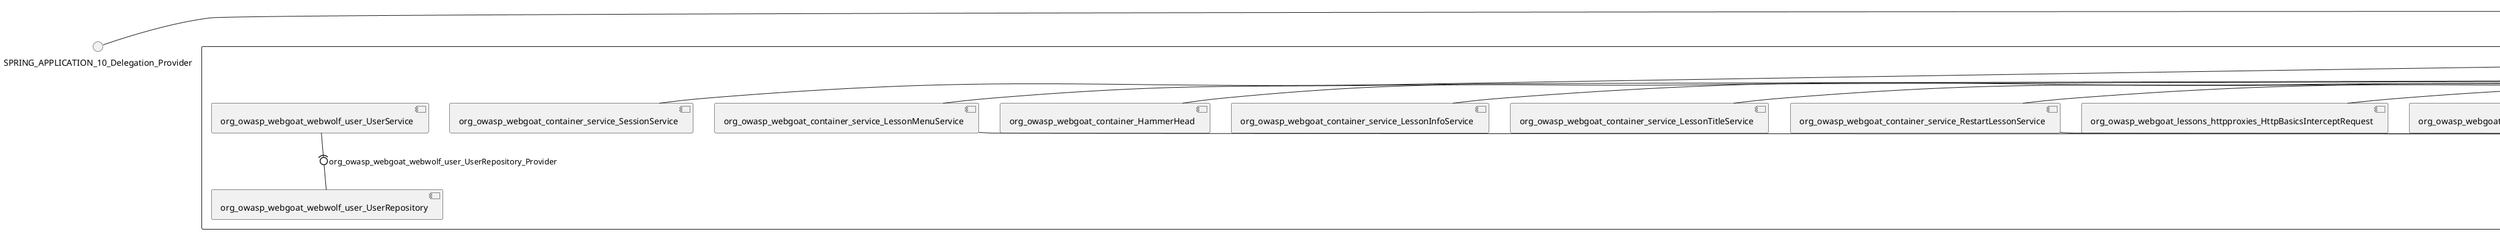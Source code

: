 @startuml
skinparam fixCircleLabelOverlapping true
skinparam componentStyle uml2
() SPRING_APPLICATION_10_Delegation_Provider
() SPRING_APPLICATION_11_Delegation_Provider
() SPRING_APPLICATION_12_Delegation_Provider
() SPRING_APPLICATION_13_Delegation_Provider
() SPRING_APPLICATION_14_Delegation_Provider
() SPRING_APPLICATION_15_Delegation_Provider
() SPRING_APPLICATION_16_Delegation_Provider
() SPRING_APPLICATION_2_Delegation_Provider
() SPRING_APPLICATION_3_Delegation_Provider
() SPRING_APPLICATION_4_Delegation_Provider
() SPRING_APPLICATION_5_Delegation_Provider
() SPRING_APPLICATION_6_Delegation_Provider
() SPRING_APPLICATION_7_Delegation_Provider
() SPRING_APPLICATION_8_Delegation_Provider
() SPRING_APPLICATION_9_Delegation_Provider
() SPRING_APPLICATION_BypassRestrictions_FieldRestrictions_POST_Delegation_Provider
() SPRING_APPLICATION_BypassRestrictions_frontendValidation_POST_Delegation_Provider
() SPRING_APPLICATION_ChromeDevTools_dummy_POST_Delegation_Provider
() SPRING_APPLICATION_ChromeDevTools_network_POST_Delegation_Provider
() SPRING_APPLICATION_CrossSiteScriptingStored_stored_xss_POST_Delegation_Provider
() SPRING_APPLICATION_CrossSiteScriptingStored_stored_xss_follow_up_POST_Delegation_Provider
() SPRING_APPLICATION_CrossSiteScripting_attack1_POST_Delegation_Provider
() SPRING_APPLICATION_CrossSiteScripting_attack3_POST_Delegation_Provider
() SPRING_APPLICATION_CrossSiteScripting_attack4_POST_Delegation_Provider
() SPRING_APPLICATION_CrossSiteScripting_attack5a_GET_Delegation_Provider
() SPRING_APPLICATION_CrossSiteScripting_attack6a_POST_Delegation_Provider
() SPRING_APPLICATION_CrossSiteScripting_dom_follow_up_POST_Delegation_Provider
() SPRING_APPLICATION_CrossSiteScripting_phone_home_xss_POST_Delegation_Provider
() SPRING_APPLICATION_CrossSiteScripting_quiz_GET_POST_Delegation_Provider
() SPRING_APPLICATION_Delegation_Provider
() SPRING_APPLICATION_GET_10_Delegation_Provider
() SPRING_APPLICATION_GET_11_Delegation_Provider
() SPRING_APPLICATION_GET_2_Delegation_Provider
() SPRING_APPLICATION_GET_3_Delegation_Provider
() SPRING_APPLICATION_GET_4_Delegation_Provider
() SPRING_APPLICATION_GET_5_Delegation_Provider
() SPRING_APPLICATION_GET_6_Delegation_Provider
() SPRING_APPLICATION_GET_7_Delegation_Provider
() SPRING_APPLICATION_GET_8_Delegation_Provider
() SPRING_APPLICATION_GET_9_Delegation_Provider
() SPRING_APPLICATION_GET_Delegation_Provider
() SPRING_APPLICATION_HtmlTampering_task_POST_Delegation_Provider
() SPRING_APPLICATION_HttpBasics_attack1_POST_Delegation_Provider
() SPRING_APPLICATION_HttpBasics_attack2_POST_Delegation_Provider
() SPRING_APPLICATION_IDOR_diff_attributes_POST_Delegation_Provider
() SPRING_APPLICATION_IDOR_login_POST_Delegation_Provider
() SPRING_APPLICATION_IDOR_profile_alt_path_POST_Delegation_Provider
() SPRING_APPLICATION_InsecureDeserialization_task_POST_Delegation_Provider
() SPRING_APPLICATION_InsecureLogin_Delegation_Provider
() SPRING_APPLICATION_JWT_decode_POST_Delegation_Provider
() SPRING_APPLICATION_JWT_jku_Delegation_Provider
() SPRING_APPLICATION_JWT_kid_Delegation_Provider
() SPRING_APPLICATION_JWT_quiz_GET_POST_Delegation_Provider
() SPRING_APPLICATION_JWT_refresh_Delegation_Provider
() SPRING_APPLICATION_JWT_secret_POST_Delegation_Provider
() SPRING_APPLICATION_JWT_votings_Delegation_Provider
() SPRING_APPLICATION_LogSpoofing_log_bleeding_POST_Delegation_Provider
() SPRING_APPLICATION_LogSpoofing_log_spoofing_POST_Delegation_Provider
() SPRING_APPLICATION_POST_10_Delegation_Provider
() SPRING_APPLICATION_POST_11_Delegation_Provider
() SPRING_APPLICATION_POST_12_Delegation_Provider
() SPRING_APPLICATION_POST_13_Delegation_Provider
() SPRING_APPLICATION_POST_14_Delegation_Provider
() SPRING_APPLICATION_POST_15_Delegation_Provider
() SPRING_APPLICATION_POST_16_Delegation_Provider
() SPRING_APPLICATION_POST_17_Delegation_Provider
() SPRING_APPLICATION_POST_18_Delegation_Provider
() SPRING_APPLICATION_POST_2_Delegation_Provider
() SPRING_APPLICATION_POST_3_Delegation_Provider
() SPRING_APPLICATION_POST_4_Delegation_Provider
() SPRING_APPLICATION_POST_5_Delegation_Provider
() SPRING_APPLICATION_POST_6_Delegation_Provider
() SPRING_APPLICATION_POST_7_Delegation_Provider
() SPRING_APPLICATION_POST_8_Delegation_Provider
() SPRING_APPLICATION_POST_9_Delegation_Provider
() SPRING_APPLICATION_POST_Delegation_Provider
() SPRING_APPLICATION_PUT_Delegation_Provider
() SPRING_APPLICATION_PasswordReset_ForgotPassword_create_password_reset_link_POST_Delegation_Provider
() SPRING_APPLICATION_PasswordReset_SecurityQuestions_POST_Delegation_Provider
() SPRING_APPLICATION_PasswordReset_reset_Delegation_Provider
() SPRING_APPLICATION_PasswordReset_simple_mail_reset_POST_Delegation_Provider
() SPRING_APPLICATION_PathTraversal_profile_picture_GET_Delegation_Provider
() SPRING_APPLICATION_PathTraversal_profile_picture_fix_GET_Delegation_Provider
() SPRING_APPLICATION_PathTraversal_profile_upload_POST_Delegation_Provider
() SPRING_APPLICATION_PathTraversal_profile_upload_fix_POST_Delegation_Provider
() SPRING_APPLICATION_PathTraversal_profile_upload_remove_user_input_POST_Delegation_Provider
() SPRING_APPLICATION_PathTraversal_random_POST_Delegation_Provider
() SPRING_APPLICATION_PathTraversal_random_picture_GET_Delegation_Provider
() SPRING_APPLICATION_PathTraversal_zip_slip_Delegation_Provider
() SPRING_APPLICATION_SSRF_task1_POST_Delegation_Provider
() SPRING_APPLICATION_SSRF_task2_POST_Delegation_Provider
() SPRING_APPLICATION_SecurePasswords_assignment_POST_Delegation_Provider
() SPRING_APPLICATION_SqlInjectionAdvanced_attack6a_POST_Delegation_Provider
() SPRING_APPLICATION_SqlInjectionAdvanced_attack6b_POST_Delegation_Provider
() SPRING_APPLICATION_SqlInjectionAdvanced_challenge_Login_POST_Delegation_Provider
() SPRING_APPLICATION_SqlInjectionAdvanced_challenge_PUT_Delegation_Provider
() SPRING_APPLICATION_SqlInjectionAdvanced_quiz_GET_POST_Delegation_Provider
() SPRING_APPLICATION_SqlInjectionMitigations_attack10a_POST_Delegation_Provider
() SPRING_APPLICATION_SqlInjectionMitigations_attack10b_POST_Delegation_Provider
() SPRING_APPLICATION_SqlInjectionMitigations_attack12a_POST_Delegation_Provider
() SPRING_APPLICATION_SqlInjectionMitigations_servers_GET_Delegation_Provider
() SPRING_APPLICATION_SqlInjection_assignment5a_POST_Delegation_Provider
() SPRING_APPLICATION_SqlInjection_assignment5b_POST_Delegation_Provider
() SPRING_APPLICATION_SqlInjection_attack10_POST_Delegation_Provider
() SPRING_APPLICATION_SqlInjection_attack2_POST_Delegation_Provider
() SPRING_APPLICATION_SqlInjection_attack3_POST_Delegation_Provider
() SPRING_APPLICATION_SqlInjection_attack4_POST_Delegation_Provider
() SPRING_APPLICATION_SqlInjection_attack5_POST_Delegation_Provider
() SPRING_APPLICATION_SqlInjection_attack8_POST_Delegation_Provider
() SPRING_APPLICATION_SqlInjection_attack9_POST_Delegation_Provider
() SPRING_APPLICATION_SqlOnlyInputValidationOnKeywords_attack_POST_Delegation_Provider
() SPRING_APPLICATION_SqlOnlyInputValidation_attack_POST_Delegation_Provider
() SPRING_APPLICATION_VulnerableComponents_attack1_POST_Delegation_Provider
() SPRING_APPLICATION_WebWolf_GET_Delegation_Provider
() SPRING_APPLICATION_WebWolf_landing_Delegation_Provider
() SPRING_APPLICATION_WebWolf_mail_Delegation_Provider
() SPRING_APPLICATION_challenge_1_POST_Delegation_Provider
() SPRING_APPLICATION_challenge_5_POST_Delegation_Provider
() SPRING_APPLICATION_challenge_7_Delegation_Provider
() SPRING_APPLICATION_challenge_8_Delegation_Provider
() SPRING_APPLICATION_challenge_logo_Delegation_Provider
() SPRING_APPLICATION_cia_quiz_GET_POST_Delegation_Provider
() SPRING_APPLICATION_clientSideFiltering_attack1_POST_Delegation_Provider
() SPRING_APPLICATION_clientSideFiltering_challenge_store_coupons_GET_Delegation_Provider
() SPRING_APPLICATION_clientSideFiltering_getItForFree_POST_Delegation_Provider
() SPRING_APPLICATION_clientSideFiltering_salaries_GET_Delegation_Provider
() SPRING_APPLICATION_crypto_encoding_basic_auth_POST_Delegation_Provider
() SPRING_APPLICATION_crypto_encoding_xor_POST_Delegation_Provider
() SPRING_APPLICATION_crypto_hashing_POST_Delegation_Provider
() SPRING_APPLICATION_crypto_secure_defaults_POST_Delegation_Provider
() SPRING_APPLICATION_crypto_signing_verify_POST_Delegation_Provider
() SPRING_APPLICATION_csrf_feedback_message_POST_Delegation_Provider
() SPRING_APPLICATION_csrf_review_POST_Delegation_Provider
() SPRING_APPLICATION_files_GET_Delegation_Provider
() SPRING_APPLICATION_fileupload_POST_Delegation_Provider
() SPRING_APPLICATION_jwt_Delegation_Provider
() SPRING_APPLICATION_landing_Delegation_Provider
() SPRING_APPLICATION_lesson_template_Delegation_Provider
() SPRING_APPLICATION_login_oauth_mvc_GET_Delegation_Provider
() SPRING_APPLICATION_mail_DELETE_GET_POST_Delegation_Provider
() SPRING_APPLICATION_register_mvc_POST_Delegation_Provider
() SPRING_APPLICATION_registration_GET_Delegation_Provider
() SPRING_APPLICATION_requests_GET_Delegation_Provider
() SPRING_APPLICATION_scoreboard_data_GET_Delegation_Provider
() SPRING_APPLICATION_server_directory_GET_Delegation_Provider
() SPRING_APPLICATION_service_debug_labels_mvc_Delegation_Provider
() SPRING_APPLICATION_service_lessonoverview_mvc_Delegation_Provider
() SPRING_APPLICATION_xxe_comments_GET_Delegation_Provider
rectangle System {
[org_owasp_webgoat_container_HammerHead] [[webgoat-webgoat.repository#_SCoZ9FUuEe-3erknS6FOkA]]
[org_owasp_webgoat_container_WebWolfRedirect] [[webgoat-webgoat.repository#_SCoZ9FUuEe-3erknS6FOkA]]
[org_owasp_webgoat_container_controller_StartLesson] [[webgoat-webgoat.repository#_SCoZ9FUuEe-3erknS6FOkA]]
[org_owasp_webgoat_container_controller_Welcome] [[webgoat-webgoat.repository#_SCoZ9FUuEe-3erknS6FOkA]]
[org_owasp_webgoat_container_i18n_PluginMessages_Provider] [[webgoat-webgoat.repository#_SCoZ9FUuEe-3erknS6FOkA]]
[org_owasp_webgoat_container_report_ReportCardController] [[webgoat-webgoat.repository#_SCoZ9FUuEe-3erknS6FOkA]]
[org_owasp_webgoat_container_service_EnvironmentService] [[webgoat-webgoat.repository#_SCoZ9FUuEe-3erknS6FOkA]]
[org_owasp_webgoat_container_service_HintService] [[webgoat-webgoat.repository#_SCoZ9FUuEe-3erknS6FOkA]]
[org_owasp_webgoat_container_service_LabelDebugService] [[webgoat-webgoat.repository#_SCoZ9FUuEe-3erknS6FOkA]]
[org_owasp_webgoat_container_service_LabelService] [[webgoat-webgoat.repository#_SCoZ9FUuEe-3erknS6FOkA]]
[org_owasp_webgoat_container_service_LessonInfoService] [[webgoat-webgoat.repository#_SCoZ9FUuEe-3erknS6FOkA]]
[org_owasp_webgoat_container_service_LessonMenuService] [[webgoat-webgoat.repository#_SCoZ9FUuEe-3erknS6FOkA]]
[org_owasp_webgoat_container_service_LessonProgressService] [[webgoat-webgoat.repository#_SCoZ9FUuEe-3erknS6FOkA]]
[org_owasp_webgoat_container_service_LessonTitleService] [[webgoat-webgoat.repository#_SCoZ9FUuEe-3erknS6FOkA]]
[org_owasp_webgoat_container_service_RestartLessonService] [[webgoat-webgoat.repository#_SCoZ9FUuEe-3erknS6FOkA]]
[org_owasp_webgoat_container_service_SessionService] [[webgoat-webgoat.repository#_SCoZ9FUuEe-3erknS6FOkA]]
[org_owasp_webgoat_container_session_UserSessionData_Provider] [[webgoat-webgoat.repository#_SCoZ9FUuEe-3erknS6FOkA]]
[org_owasp_webgoat_container_session_WebSession_Provider] [[webgoat-webgoat.repository#_SCoZ9FUuEe-3erknS6FOkA]]
[org_owasp_webgoat_container_users_RegistrationController] [[webgoat-webgoat.repository#_SCoZ9FUuEe-3erknS6FOkA]]
[org_owasp_webgoat_container_users_Scoreboard] [[webgoat-webgoat.repository#_SCoZ9FUuEe-3erknS6FOkA]]
[org_owasp_webgoat_container_users_UserProgressRepository] [[webgoat-webgoat.repository#_SCoZ9FUuEe-3erknS6FOkA]]
[org_owasp_webgoat_container_users_UserRepository] [[webgoat-webgoat.repository#_SCoZ9FUuEe-3erknS6FOkA]]
[org_owasp_webgoat_container_users_UserService] [[webgoat-webgoat.repository#_SCoZ9FUuEe-3erknS6FOkA]]
[org_owasp_webgoat_lessons_authbypass_VerifyAccount] [[webgoat-webgoat.repository#_SCoZ9FUuEe-3erknS6FOkA]]
[org_owasp_webgoat_lessons_bypassrestrictions_BypassRestrictionsFieldRestrictions] [[webgoat-webgoat.repository#_SCoZ9FUuEe-3erknS6FOkA]]
[org_owasp_webgoat_lessons_bypassrestrictions_BypassRestrictionsFrontendValidation] [[webgoat-webgoat.repository#_SCoZ9FUuEe-3erknS6FOkA]]
[org_owasp_webgoat_lessons_challenges_FlagController] [[webgoat-webgoat.repository#_SCoZ9FUuEe-3erknS6FOkA]]
[org_owasp_webgoat_lessons_challenges_challenge1_Assignment1] [[webgoat-webgoat.repository#_SCoZ9FUuEe-3erknS6FOkA]]
[org_owasp_webgoat_lessons_challenges_challenge1_ImageServlet] [[webgoat-webgoat.repository#_SCoZ9FUuEe-3erknS6FOkA]]
[org_owasp_webgoat_lessons_challenges_challenge5_Assignment5] [[webgoat-webgoat.repository#_SCoZ9FUuEe-3erknS6FOkA]]
[org_owasp_webgoat_lessons_challenges_challenge7_Assignment7] [[webgoat-webgoat.repository#_SCoZ9FUuEe-3erknS6FOkA]]
[org_owasp_webgoat_lessons_challenges_challenge8_Assignment8] [[webgoat-webgoat.repository#_SCoZ9FUuEe-3erknS6FOkA]]
[org_owasp_webgoat_lessons_chromedevtools_NetworkDummy] [[webgoat-webgoat.repository#_SCoZ9FUuEe-3erknS6FOkA]]
[org_owasp_webgoat_lessons_chromedevtools_NetworkLesson] [[webgoat-webgoat.repository#_SCoZ9FUuEe-3erknS6FOkA]]
[org_owasp_webgoat_lessons_cia_CIAQuiz] [[webgoat-webgoat.repository#_SCoZ9FUuEe-3erknS6FOkA]]
[org_owasp_webgoat_lessons_clientsidefiltering_ClientSideFilteringAssignment] [[webgoat-webgoat.repository#_SCoZ9FUuEe-3erknS6FOkA]]
[org_owasp_webgoat_lessons_clientsidefiltering_ClientSideFilteringFreeAssignment] [[webgoat-webgoat.repository#_SCoZ9FUuEe-3erknS6FOkA]]
[org_owasp_webgoat_lessons_clientsidefiltering_Salaries] [[webgoat-webgoat.repository#_SCoZ9FUuEe-3erknS6FOkA]]
[org_owasp_webgoat_lessons_clientsidefiltering_ShopEndpoint] [[webgoat-webgoat.repository#_SCoZ9FUuEe-3erknS6FOkA]]
[org_owasp_webgoat_lessons_cryptography_EncodingAssignment] [[webgoat-webgoat.repository#_SCoZ9FUuEe-3erknS6FOkA]]
[org_owasp_webgoat_lessons_cryptography_HashingAssignment] [[webgoat-webgoat.repository#_SCoZ9FUuEe-3erknS6FOkA]]
[org_owasp_webgoat_lessons_cryptography_SecureDefaultsAssignment] [[webgoat-webgoat.repository#_SCoZ9FUuEe-3erknS6FOkA]]
[org_owasp_webgoat_lessons_cryptography_SigningAssignment] [[webgoat-webgoat.repository#_SCoZ9FUuEe-3erknS6FOkA]]
[org_owasp_webgoat_lessons_cryptography_XOREncodingAssignment] [[webgoat-webgoat.repository#_SCoZ9FUuEe-3erknS6FOkA]]
[org_owasp_webgoat_lessons_csrf_CSRFConfirmFlag1] [[webgoat-webgoat.repository#_SCoZ9FUuEe-3erknS6FOkA]]
[org_owasp_webgoat_lessons_csrf_CSRFFeedback] [[webgoat-webgoat.repository#_SCoZ9FUuEe-3erknS6FOkA]]
[org_owasp_webgoat_lessons_csrf_CSRFGetFlag] [[webgoat-webgoat.repository#_SCoZ9FUuEe-3erknS6FOkA]]
[org_owasp_webgoat_lessons_csrf_CSRFLogin] [[webgoat-webgoat.repository#_SCoZ9FUuEe-3erknS6FOkA]]
[org_owasp_webgoat_lessons_csrf_ForgedReviews] [[webgoat-webgoat.repository#_SCoZ9FUuEe-3erknS6FOkA]]
[org_owasp_webgoat_lessons_csrf_ObjectMapper_Provider] [[webgoat-webgoat.repository#_SCoZ9FUuEe-3erknS6FOkA]]
[org_owasp_webgoat_lessons_deserialization_InsecureDeserializationTask] [[webgoat-webgoat.repository#_SCoZ9FUuEe-3erknS6FOkA]]
[org_owasp_webgoat_lessons_hijacksession_HijackSessionAssignment] [[webgoat-webgoat.repository#_SCoZ9FUuEe-3erknS6FOkA]]
[org_owasp_webgoat_lessons_hijacksession_cas_HijackSessionAuthenticationProvider] [[webgoat-webgoat.repository#_SCoZ9FUuEe-3erknS6FOkA]]
[org_owasp_webgoat_lessons_htmltampering_HtmlTamperingTask] [[webgoat-webgoat.repository#_SCoZ9FUuEe-3erknS6FOkA]]
[org_owasp_webgoat_lessons_httpbasics_HttpBasicsLesson] [[webgoat-webgoat.repository#_SCoZ9FUuEe-3erknS6FOkA]]
[org_owasp_webgoat_lessons_httpbasics_HttpBasicsQuiz] [[webgoat-webgoat.repository#_SCoZ9FUuEe-3erknS6FOkA]]
[org_owasp_webgoat_lessons_httpproxies_HttpBasicsInterceptRequest] [[webgoat-webgoat.repository#_SCoZ9FUuEe-3erknS6FOkA]]
[org_owasp_webgoat_lessons_idor_IDORDiffAttributes] [[webgoat-webgoat.repository#_SCoZ9FUuEe-3erknS6FOkA]]
[org_owasp_webgoat_lessons_idor_IDOREditOtherProfile] [[webgoat-webgoat.repository#_SCoZ9FUuEe-3erknS6FOkA]]
[org_owasp_webgoat_lessons_idor_IDORLogin] [[webgoat-webgoat.repository#_SCoZ9FUuEe-3erknS6FOkA]]
[org_owasp_webgoat_lessons_idor_IDORViewOtherProfile] [[webgoat-webgoat.repository#_SCoZ9FUuEe-3erknS6FOkA]]
[org_owasp_webgoat_lessons_idor_IDORViewOwnProfile] [[webgoat-webgoat.repository#_SCoZ9FUuEe-3erknS6FOkA]]
[org_owasp_webgoat_lessons_idor_IDORViewOwnProfileAltUrl] [[webgoat-webgoat.repository#_SCoZ9FUuEe-3erknS6FOkA]]
[org_owasp_webgoat_lessons_insecurelogin_InsecureLoginTask] [[webgoat-webgoat.repository#_SCoZ9FUuEe-3erknS6FOkA]]
[org_owasp_webgoat_lessons_jwt_JWTDecodeEndpoint] [[webgoat-webgoat.repository#_SCoZ9FUuEe-3erknS6FOkA]]
[org_owasp_webgoat_lessons_jwt_JWTQuiz] [[webgoat-webgoat.repository#_SCoZ9FUuEe-3erknS6FOkA]]
[org_owasp_webgoat_lessons_jwt_JWTRefreshEndpoint] [[webgoat-webgoat.repository#_SCoZ9FUuEe-3erknS6FOkA]]
[org_owasp_webgoat_lessons_jwt_JWTSecretKeyEndpoint] [[webgoat-webgoat.repository#_SCoZ9FUuEe-3erknS6FOkA]]
[org_owasp_webgoat_lessons_jwt_JWTVotesEndpoint] [[webgoat-webgoat.repository#_SCoZ9FUuEe-3erknS6FOkA]]
[org_owasp_webgoat_lessons_jwt_claimmisuse_JWTHeaderJKUEndpoint] [[webgoat-webgoat.repository#_SCoZ9FUuEe-3erknS6FOkA]]
[org_owasp_webgoat_lessons_jwt_claimmisuse_JWTHeaderKIDEndpoint] [[webgoat-webgoat.repository#_SCoZ9FUuEe-3erknS6FOkA]]
[org_owasp_webgoat_lessons_lessontemplate_SampleAttack] [[webgoat-webgoat.repository#_SCoZ9FUuEe-3erknS6FOkA]]
[org_owasp_webgoat_lessons_logging_LogBleedingTask] [[webgoat-webgoat.repository#_SCoZ9FUuEe-3erknS6FOkA]]
[org_owasp_webgoat_lessons_logging_LogSpoofingTask] [[webgoat-webgoat.repository#_SCoZ9FUuEe-3erknS6FOkA]]
[org_owasp_webgoat_lessons_missingac_MissingFunctionACHiddenMenus] [[webgoat-webgoat.repository#_SCoZ9FUuEe-3erknS6FOkA]]
[org_owasp_webgoat_lessons_missingac_MissingFunctionACUsers] [[webgoat-webgoat.repository#_SCoZ9FUuEe-3erknS6FOkA]]
[org_owasp_webgoat_lessons_missingac_MissingFunctionACYourHash] [[webgoat-webgoat.repository#_SCoZ9FUuEe-3erknS6FOkA]]
[org_owasp_webgoat_lessons_missingac_MissingFunctionACYourHashAdmin] [[webgoat-webgoat.repository#_SCoZ9FUuEe-3erknS6FOkA]]
[org_owasp_webgoat_lessons_passwordreset_QuestionsAssignment] [[webgoat-webgoat.repository#_SCoZ9FUuEe-3erknS6FOkA]]
[org_owasp_webgoat_lessons_passwordreset_ResetLinkAssignment] [[webgoat-webgoat.repository#_SCoZ9FUuEe-3erknS6FOkA]]
[org_owasp_webgoat_lessons_passwordreset_ResetLinkAssignmentForgotPassword] [[webgoat-webgoat.repository#_SCoZ9FUuEe-3erknS6FOkA]]
[org_owasp_webgoat_lessons_passwordreset_SecurityQuestionAssignment] [[webgoat-webgoat.repository#_SCoZ9FUuEe-3erknS6FOkA]]
[org_owasp_webgoat_lessons_passwordreset_SimpleMailAssignment] [[webgoat-webgoat.repository#_SCoZ9FUuEe-3erknS6FOkA]]
[org_owasp_webgoat_lessons_passwordreset_TriedQuestions] [[webgoat-webgoat.repository#_SCoZ9FUuEe-3erknS6FOkA]]
[org_owasp_webgoat_lessons_pathtraversal_ProfileUpload] [[webgoat-webgoat.repository#_SCoZ9FUuEe-3erknS6FOkA]]
[org_owasp_webgoat_lessons_pathtraversal_ProfileUploadFix] [[webgoat-webgoat.repository#_SCoZ9FUuEe-3erknS6FOkA]]
[org_owasp_webgoat_lessons_pathtraversal_ProfileUploadRemoveUserInput] [[webgoat-webgoat.repository#_SCoZ9FUuEe-3erknS6FOkA]]
[org_owasp_webgoat_lessons_pathtraversal_ProfileUploadRetrieval] [[webgoat-webgoat.repository#_SCoZ9FUuEe-3erknS6FOkA]]
[org_owasp_webgoat_lessons_pathtraversal_ProfileZipSlip] [[webgoat-webgoat.repository#_SCoZ9FUuEe-3erknS6FOkA]]
[org_owasp_webgoat_lessons_securepasswords_SecurePasswordsAssignment] [[webgoat-webgoat.repository#_SCoZ9FUuEe-3erknS6FOkA]]
[org_owasp_webgoat_lessons_spoofcookie_SpoofCookieAssignment] [[webgoat-webgoat.repository#_SCoZ9FUuEe-3erknS6FOkA]]
[org_owasp_webgoat_lessons_sqlinjection_advanced_SqlInjectionChallenge] [[webgoat-webgoat.repository#_SCoZ9FUuEe-3erknS6FOkA]]
[org_owasp_webgoat_lessons_sqlinjection_advanced_SqlInjectionChallengeLogin] [[webgoat-webgoat.repository#_SCoZ9FUuEe-3erknS6FOkA]]
[org_owasp_webgoat_lessons_sqlinjection_advanced_SqlInjectionLesson6a] [[webgoat-webgoat.repository#_SCoZ9FUuEe-3erknS6FOkA]]
[org_owasp_webgoat_lessons_sqlinjection_advanced_SqlInjectionLesson6b] [[webgoat-webgoat.repository#_SCoZ9FUuEe-3erknS6FOkA]]
[org_owasp_webgoat_lessons_sqlinjection_advanced_SqlInjectionQuiz] [[webgoat-webgoat.repository#_SCoZ9FUuEe-3erknS6FOkA]]
[org_owasp_webgoat_lessons_sqlinjection_introduction_SqlInjectionLesson10] [[webgoat-webgoat.repository#_SCoZ9FUuEe-3erknS6FOkA]]
[org_owasp_webgoat_lessons_sqlinjection_introduction_SqlInjectionLesson2] [[webgoat-webgoat.repository#_SCoZ9FUuEe-3erknS6FOkA]]
[org_owasp_webgoat_lessons_sqlinjection_introduction_SqlInjectionLesson3] [[webgoat-webgoat.repository#_SCoZ9FUuEe-3erknS6FOkA]]
[org_owasp_webgoat_lessons_sqlinjection_introduction_SqlInjectionLesson4] [[webgoat-webgoat.repository#_SCoZ9FUuEe-3erknS6FOkA]]
[org_owasp_webgoat_lessons_sqlinjection_introduction_SqlInjectionLesson5] [[webgoat-webgoat.repository#_SCoZ9FUuEe-3erknS6FOkA]]
[org_owasp_webgoat_lessons_sqlinjection_introduction_SqlInjectionLesson5a] [[webgoat-webgoat.repository#_SCoZ9FUuEe-3erknS6FOkA]]
[org_owasp_webgoat_lessons_sqlinjection_introduction_SqlInjectionLesson5b] [[webgoat-webgoat.repository#_SCoZ9FUuEe-3erknS6FOkA]]
[org_owasp_webgoat_lessons_sqlinjection_introduction_SqlInjectionLesson8] [[webgoat-webgoat.repository#_SCoZ9FUuEe-3erknS6FOkA]]
[org_owasp_webgoat_lessons_sqlinjection_introduction_SqlInjectionLesson9] [[webgoat-webgoat.repository#_SCoZ9FUuEe-3erknS6FOkA]]
[org_owasp_webgoat_lessons_sqlinjection_mitigation_Servers] [[webgoat-webgoat.repository#_SCoZ9FUuEe-3erknS6FOkA]]
[org_owasp_webgoat_lessons_sqlinjection_mitigation_SqlInjectionLesson10a] [[webgoat-webgoat.repository#_SCoZ9FUuEe-3erknS6FOkA]]
[org_owasp_webgoat_lessons_sqlinjection_mitigation_SqlInjectionLesson10b] [[webgoat-webgoat.repository#_SCoZ9FUuEe-3erknS6FOkA]]
[org_owasp_webgoat_lessons_sqlinjection_mitigation_SqlInjectionLesson13] [[webgoat-webgoat.repository#_SCoZ9FUuEe-3erknS6FOkA]]
[org_owasp_webgoat_lessons_sqlinjection_mitigation_SqlOnlyInputValidation] [[webgoat-webgoat.repository#_SCoZ9FUuEe-3erknS6FOkA]]
[org_owasp_webgoat_lessons_sqlinjection_mitigation_SqlOnlyInputValidationOnKeywords] [[webgoat-webgoat.repository#_SCoZ9FUuEe-3erknS6FOkA]]
[org_owasp_webgoat_lessons_ssrf_SSRFTask1] [[webgoat-webgoat.repository#_SCoZ9FUuEe-3erknS6FOkA]]
[org_owasp_webgoat_lessons_ssrf_SSRFTask2] [[webgoat-webgoat.repository#_SCoZ9FUuEe-3erknS6FOkA]]
[org_owasp_webgoat_lessons_vulnerablecomponents_VulnerableComponentsLesson] [[webgoat-webgoat.repository#_SCoZ9FUuEe-3erknS6FOkA]]
[org_owasp_webgoat_lessons_webwolfintroduction_LandingAssignment] [[webgoat-webgoat.repository#_SCoZ9FUuEe-3erknS6FOkA]]
[org_owasp_webgoat_lessons_webwolfintroduction_MailAssignment] [[webgoat-webgoat.repository#_SCoZ9FUuEe-3erknS6FOkA]]
[org_owasp_webgoat_lessons_xss_CrossSiteScriptingLesson1] [[webgoat-webgoat.repository#_SCoZ9FUuEe-3erknS6FOkA]]
[org_owasp_webgoat_lessons_xss_CrossSiteScriptingLesson3] [[webgoat-webgoat.repository#_SCoZ9FUuEe-3erknS6FOkA]]
[org_owasp_webgoat_lessons_xss_CrossSiteScriptingLesson4] [[webgoat-webgoat.repository#_SCoZ9FUuEe-3erknS6FOkA]]
[org_owasp_webgoat_lessons_xss_CrossSiteScriptingLesson5a] [[webgoat-webgoat.repository#_SCoZ9FUuEe-3erknS6FOkA]]
[org_owasp_webgoat_lessons_xss_CrossSiteScriptingLesson6a] [[webgoat-webgoat.repository#_SCoZ9FUuEe-3erknS6FOkA]]
[org_owasp_webgoat_lessons_xss_CrossSiteScriptingQuiz] [[webgoat-webgoat.repository#_SCoZ9FUuEe-3erknS6FOkA]]
[org_owasp_webgoat_lessons_xss_DOMCrossSiteScripting] [[webgoat-webgoat.repository#_SCoZ9FUuEe-3erknS6FOkA]]
[org_owasp_webgoat_lessons_xss_DOMCrossSiteScriptingVerifier] [[webgoat-webgoat.repository#_SCoZ9FUuEe-3erknS6FOkA]]
[org_owasp_webgoat_lessons_xss_stored_StoredCrossSiteScriptingVerifier] [[webgoat-webgoat.repository#_SCoZ9FUuEe-3erknS6FOkA]]
[org_owasp_webgoat_lessons_xss_stored_StoredXssComments] [[webgoat-webgoat.repository#_SCoZ9FUuEe-3erknS6FOkA]]
[org_owasp_webgoat_lessons_xxe_BlindSendFileAssignment] [[webgoat-webgoat.repository#_SCoZ9FUuEe-3erknS6FOkA]]
[org_owasp_webgoat_lessons_xxe_CommentsCache] [[webgoat-webgoat.repository#_SCoZ9FUuEe-3erknS6FOkA]]
[org_owasp_webgoat_lessons_xxe_CommentsEndpoint] [[webgoat-webgoat.repository#_SCoZ9FUuEe-3erknS6FOkA]]
[org_owasp_webgoat_lessons_xxe_ContentTypeAssignment] [[webgoat-webgoat.repository#_SCoZ9FUuEe-3erknS6FOkA]]
[org_owasp_webgoat_lessons_xxe_SimpleXXE] [[webgoat-webgoat.repository#_SCoZ9FUuEe-3erknS6FOkA]]
[org_owasp_webgoat_webwolf_FileServer] [[webgoat-webgoat.repository#_SCoZ9FUuEe-3erknS6FOkA]]
[org_owasp_webgoat_webwolf_jwt_JWTController] [[webgoat-webgoat.repository#_SCoZ9FUuEe-3erknS6FOkA]]
[org_owasp_webgoat_webwolf_mailbox_MailboxController] [[webgoat-webgoat.repository#_SCoZ9FUuEe-3erknS6FOkA]]
[org_owasp_webgoat_webwolf_mailbox_MailboxRepository] [[webgoat-webgoat.repository#_SCoZ9FUuEe-3erknS6FOkA]]
[org_owasp_webgoat_webwolf_requests_LandingPage] [[webgoat-webgoat.repository#_SCoZ9FUuEe-3erknS6FOkA]]
[org_owasp_webgoat_webwolf_requests_Requests] [[webgoat-webgoat.repository#_SCoZ9FUuEe-3erknS6FOkA]]
[org_owasp_webgoat_webwolf_user_UserRepository] [[webgoat-webgoat.repository#_SCoZ9FUuEe-3erknS6FOkA]]
[org_owasp_webgoat_webwolf_user_UserService] [[webgoat-webgoat.repository#_SCoZ9FUuEe-3erknS6FOkA]]
port SPRING_APPLICATION_10_Provider
SPRING_APPLICATION_10_Delegation_Provider - SPRING_APPLICATION_10_Provider
SPRING_APPLICATION_10_Provider - [org_owasp_webgoat_lessons_cryptography_HashingAssignment]
port SPRING_APPLICATION_11_Provider
SPRING_APPLICATION_11_Delegation_Provider - SPRING_APPLICATION_11_Provider
SPRING_APPLICATION_11_Provider - [org_owasp_webgoat_container_service_SessionService]
port SPRING_APPLICATION_12_Provider
SPRING_APPLICATION_12_Delegation_Provider - SPRING_APPLICATION_12_Provider
SPRING_APPLICATION_12_Provider - [org_owasp_webgoat_container_service_LabelDebugService]
port SPRING_APPLICATION_13_Provider
SPRING_APPLICATION_13_Delegation_Provider - SPRING_APPLICATION_13_Provider
SPRING_APPLICATION_13_Provider - [org_owasp_webgoat_container_service_LessonMenuService]
port SPRING_APPLICATION_14_Provider
SPRING_APPLICATION_14_Delegation_Provider - SPRING_APPLICATION_14_Provider
SPRING_APPLICATION_14_Provider - [org_owasp_webgoat_container_controller_StartLesson]
port SPRING_APPLICATION_15_Provider
SPRING_APPLICATION_15_Delegation_Provider - SPRING_APPLICATION_15_Provider
SPRING_APPLICATION_15_Provider - [org_owasp_webgoat_lessons_jwt_JWTSecretKeyEndpoint]
port SPRING_APPLICATION_16_Provider
SPRING_APPLICATION_16_Delegation_Provider - SPRING_APPLICATION_16_Provider
SPRING_APPLICATION_16_Provider - [org_owasp_webgoat_lessons_xxe_SimpleXXE]
port SPRING_APPLICATION_2_Provider
SPRING_APPLICATION_2_Delegation_Provider - SPRING_APPLICATION_2_Provider
SPRING_APPLICATION_2_Provider - [org_owasp_webgoat_container_HammerHead]
port SPRING_APPLICATION_3_Provider
SPRING_APPLICATION_3_Delegation_Provider - SPRING_APPLICATION_3_Provider
SPRING_APPLICATION_3_Provider - [org_owasp_webgoat_container_service_LessonInfoService]
port SPRING_APPLICATION_4_Provider
SPRING_APPLICATION_4_Delegation_Provider - SPRING_APPLICATION_4_Provider
SPRING_APPLICATION_4_Provider - [org_owasp_webgoat_webwolf_FileServer]
port SPRING_APPLICATION_5_Provider
SPRING_APPLICATION_5_Delegation_Provider - SPRING_APPLICATION_5_Provider
SPRING_APPLICATION_5_Provider - [org_owasp_webgoat_container_service_LessonTitleService]
port SPRING_APPLICATION_6_Provider
SPRING_APPLICATION_6_Delegation_Provider - SPRING_APPLICATION_6_Provider
SPRING_APPLICATION_6_Provider - [org_owasp_webgoat_container_service_RestartLessonService]
port SPRING_APPLICATION_7_Provider
SPRING_APPLICATION_7_Delegation_Provider - SPRING_APPLICATION_7_Provider
SPRING_APPLICATION_7_Provider - [org_owasp_webgoat_lessons_cryptography_SigningAssignment]
port SPRING_APPLICATION_8_Provider
SPRING_APPLICATION_8_Delegation_Provider - SPRING_APPLICATION_8_Provider
SPRING_APPLICATION_8_Provider - [org_owasp_webgoat_lessons_httpproxies_HttpBasicsInterceptRequest]
port SPRING_APPLICATION_9_Provider
SPRING_APPLICATION_9_Delegation_Provider - SPRING_APPLICATION_9_Provider
SPRING_APPLICATION_9_Provider - [org_owasp_webgoat_lessons_cryptography_HashingAssignment]
port SPRING_APPLICATION_BypassRestrictions_FieldRestrictions_POST_Provider
SPRING_APPLICATION_BypassRestrictions_FieldRestrictions_POST_Delegation_Provider - SPRING_APPLICATION_BypassRestrictions_FieldRestrictions_POST_Provider
SPRING_APPLICATION_BypassRestrictions_FieldRestrictions_POST_Provider - [org_owasp_webgoat_lessons_bypassrestrictions_BypassRestrictionsFieldRestrictions]
port SPRING_APPLICATION_BypassRestrictions_frontendValidation_POST_Provider
SPRING_APPLICATION_BypassRestrictions_frontendValidation_POST_Delegation_Provider - SPRING_APPLICATION_BypassRestrictions_frontendValidation_POST_Provider
SPRING_APPLICATION_BypassRestrictions_frontendValidation_POST_Provider - [org_owasp_webgoat_lessons_bypassrestrictions_BypassRestrictionsFrontendValidation]
port SPRING_APPLICATION_ChromeDevTools_dummy_POST_Provider
SPRING_APPLICATION_ChromeDevTools_dummy_POST_Delegation_Provider - SPRING_APPLICATION_ChromeDevTools_dummy_POST_Provider
SPRING_APPLICATION_ChromeDevTools_dummy_POST_Provider - [org_owasp_webgoat_lessons_chromedevtools_NetworkDummy]
port SPRING_APPLICATION_ChromeDevTools_network_POST_Provider
SPRING_APPLICATION_ChromeDevTools_network_POST_Delegation_Provider - SPRING_APPLICATION_ChromeDevTools_network_POST_Provider
SPRING_APPLICATION_ChromeDevTools_network_POST_Provider - [org_owasp_webgoat_lessons_chromedevtools_NetworkLesson]
port SPRING_APPLICATION_CrossSiteScriptingStored_stored_xss_POST_Provider
SPRING_APPLICATION_CrossSiteScriptingStored_stored_xss_POST_Delegation_Provider - SPRING_APPLICATION_CrossSiteScriptingStored_stored_xss_POST_Provider
SPRING_APPLICATION_CrossSiteScriptingStored_stored_xss_POST_Provider - [org_owasp_webgoat_lessons_xss_stored_StoredXssComments]
port SPRING_APPLICATION_CrossSiteScriptingStored_stored_xss_follow_up_POST_Provider
SPRING_APPLICATION_CrossSiteScriptingStored_stored_xss_follow_up_POST_Delegation_Provider - SPRING_APPLICATION_CrossSiteScriptingStored_stored_xss_follow_up_POST_Provider
SPRING_APPLICATION_CrossSiteScriptingStored_stored_xss_follow_up_POST_Provider - [org_owasp_webgoat_lessons_xss_stored_StoredCrossSiteScriptingVerifier]
port SPRING_APPLICATION_CrossSiteScripting_attack1_POST_Provider
SPRING_APPLICATION_CrossSiteScripting_attack1_POST_Delegation_Provider - SPRING_APPLICATION_CrossSiteScripting_attack1_POST_Provider
SPRING_APPLICATION_CrossSiteScripting_attack1_POST_Provider - [org_owasp_webgoat_lessons_xss_CrossSiteScriptingLesson1]
port SPRING_APPLICATION_CrossSiteScripting_attack3_POST_Provider
SPRING_APPLICATION_CrossSiteScripting_attack3_POST_Delegation_Provider - SPRING_APPLICATION_CrossSiteScripting_attack3_POST_Provider
SPRING_APPLICATION_CrossSiteScripting_attack3_POST_Provider - [org_owasp_webgoat_lessons_xss_CrossSiteScriptingLesson3]
port SPRING_APPLICATION_CrossSiteScripting_attack4_POST_Provider
SPRING_APPLICATION_CrossSiteScripting_attack4_POST_Delegation_Provider - SPRING_APPLICATION_CrossSiteScripting_attack4_POST_Provider
SPRING_APPLICATION_CrossSiteScripting_attack4_POST_Provider - [org_owasp_webgoat_lessons_xss_CrossSiteScriptingLesson4]
port SPRING_APPLICATION_CrossSiteScripting_attack5a_GET_Provider
SPRING_APPLICATION_CrossSiteScripting_attack5a_GET_Delegation_Provider - SPRING_APPLICATION_CrossSiteScripting_attack5a_GET_Provider
SPRING_APPLICATION_CrossSiteScripting_attack5a_GET_Provider - [org_owasp_webgoat_lessons_xss_CrossSiteScriptingLesson5a]
port SPRING_APPLICATION_CrossSiteScripting_attack6a_POST_Provider
SPRING_APPLICATION_CrossSiteScripting_attack6a_POST_Delegation_Provider - SPRING_APPLICATION_CrossSiteScripting_attack6a_POST_Provider
SPRING_APPLICATION_CrossSiteScripting_attack6a_POST_Provider - [org_owasp_webgoat_lessons_xss_CrossSiteScriptingLesson6a]
port SPRING_APPLICATION_CrossSiteScripting_dom_follow_up_POST_Provider
SPRING_APPLICATION_CrossSiteScripting_dom_follow_up_POST_Delegation_Provider - SPRING_APPLICATION_CrossSiteScripting_dom_follow_up_POST_Provider
SPRING_APPLICATION_CrossSiteScripting_dom_follow_up_POST_Provider - [org_owasp_webgoat_lessons_xss_DOMCrossSiteScriptingVerifier]
port SPRING_APPLICATION_CrossSiteScripting_phone_home_xss_POST_Provider
SPRING_APPLICATION_CrossSiteScripting_phone_home_xss_POST_Delegation_Provider - SPRING_APPLICATION_CrossSiteScripting_phone_home_xss_POST_Provider
SPRING_APPLICATION_CrossSiteScripting_phone_home_xss_POST_Provider - [org_owasp_webgoat_lessons_xss_DOMCrossSiteScripting]
port SPRING_APPLICATION_CrossSiteScripting_quiz_GET_POST_Provider
SPRING_APPLICATION_CrossSiteScripting_quiz_GET_POST_Delegation_Provider - SPRING_APPLICATION_CrossSiteScripting_quiz_GET_POST_Provider
SPRING_APPLICATION_CrossSiteScripting_quiz_GET_POST_Provider - [org_owasp_webgoat_lessons_xss_CrossSiteScriptingQuiz]
port SPRING_APPLICATION_Provider
SPRING_APPLICATION_Delegation_Provider - SPRING_APPLICATION_Provider
SPRING_APPLICATION_Provider - [org_owasp_webgoat_container_controller_StartLesson]
port SPRING_APPLICATION_GET_10_Provider
SPRING_APPLICATION_GET_10_Delegation_Provider - SPRING_APPLICATION_GET_10_Provider
SPRING_APPLICATION_GET_10_Provider - [org_owasp_webgoat_lessons_idor_IDORViewOwnProfile]
port SPRING_APPLICATION_GET_11_Provider
SPRING_APPLICATION_GET_11_Delegation_Provider - SPRING_APPLICATION_GET_11_Provider
SPRING_APPLICATION_GET_11_Provider - [org_owasp_webgoat_container_service_HintService]
port SPRING_APPLICATION_GET_2_Provider
SPRING_APPLICATION_GET_2_Delegation_Provider - SPRING_APPLICATION_GET_2_Provider
SPRING_APPLICATION_GET_2_Provider - [org_owasp_webgoat_container_controller_Welcome]
port SPRING_APPLICATION_GET_3_Provider
SPRING_APPLICATION_GET_3_Delegation_Provider - SPRING_APPLICATION_GET_3_Provider
SPRING_APPLICATION_GET_3_Provider - [org_owasp_webgoat_lessons_cryptography_EncodingAssignment]
port SPRING_APPLICATION_GET_4_Provider
SPRING_APPLICATION_GET_4_Delegation_Provider - SPRING_APPLICATION_GET_4_Provider
SPRING_APPLICATION_GET_4_Provider - [org_owasp_webgoat_lessons_xss_stored_StoredXssComments]
port SPRING_APPLICATION_GET_5_Provider
SPRING_APPLICATION_GET_5_Delegation_Provider - SPRING_APPLICATION_GET_5_Provider
SPRING_APPLICATION_GET_5_Provider - [org_owasp_webgoat_lessons_missingac_MissingFunctionACUsers]
port SPRING_APPLICATION_GET_6_Provider
SPRING_APPLICATION_GET_6_Delegation_Provider - SPRING_APPLICATION_GET_6_Provider
SPRING_APPLICATION_GET_6_Provider - [org_owasp_webgoat_lessons_idor_IDORViewOtherProfile]
port SPRING_APPLICATION_GET_7_Provider
SPRING_APPLICATION_GET_7_Delegation_Provider - SPRING_APPLICATION_GET_7_Provider
SPRING_APPLICATION_GET_7_Provider - [org_owasp_webgoat_lessons_csrf_ForgedReviews]
port SPRING_APPLICATION_GET_8_Provider
SPRING_APPLICATION_GET_8_Delegation_Provider - SPRING_APPLICATION_GET_8_Provider
SPRING_APPLICATION_GET_8_Provider - [org_owasp_webgoat_container_service_LabelService]
port SPRING_APPLICATION_GET_9_Provider
SPRING_APPLICATION_GET_9_Delegation_Provider - SPRING_APPLICATION_GET_9_Provider
SPRING_APPLICATION_GET_9_Provider - [org_owasp_webgoat_lessons_spoofcookie_SpoofCookieAssignment]
port SPRING_APPLICATION_GET_Provider
SPRING_APPLICATION_GET_Delegation_Provider - SPRING_APPLICATION_GET_Provider
SPRING_APPLICATION_GET_Provider - [org_owasp_webgoat_container_report_ReportCardController]
port SPRING_APPLICATION_HtmlTampering_task_POST_Provider
SPRING_APPLICATION_HtmlTampering_task_POST_Delegation_Provider - SPRING_APPLICATION_HtmlTampering_task_POST_Provider
SPRING_APPLICATION_HtmlTampering_task_POST_Provider - [org_owasp_webgoat_lessons_htmltampering_HtmlTamperingTask]
port SPRING_APPLICATION_HttpBasics_attack1_POST_Provider
SPRING_APPLICATION_HttpBasics_attack1_POST_Delegation_Provider - SPRING_APPLICATION_HttpBasics_attack1_POST_Provider
SPRING_APPLICATION_HttpBasics_attack1_POST_Provider - [org_owasp_webgoat_lessons_httpbasics_HttpBasicsLesson]
port SPRING_APPLICATION_HttpBasics_attack2_POST_Provider
SPRING_APPLICATION_HttpBasics_attack2_POST_Delegation_Provider - SPRING_APPLICATION_HttpBasics_attack2_POST_Provider
SPRING_APPLICATION_HttpBasics_attack2_POST_Provider - [org_owasp_webgoat_lessons_httpbasics_HttpBasicsQuiz]
port SPRING_APPLICATION_IDOR_diff_attributes_POST_Provider
SPRING_APPLICATION_IDOR_diff_attributes_POST_Delegation_Provider - SPRING_APPLICATION_IDOR_diff_attributes_POST_Provider
SPRING_APPLICATION_IDOR_diff_attributes_POST_Provider - [org_owasp_webgoat_lessons_idor_IDORDiffAttributes]
port SPRING_APPLICATION_IDOR_login_POST_Provider
SPRING_APPLICATION_IDOR_login_POST_Delegation_Provider - SPRING_APPLICATION_IDOR_login_POST_Provider
SPRING_APPLICATION_IDOR_login_POST_Provider - [org_owasp_webgoat_lessons_idor_IDORLogin]
port SPRING_APPLICATION_IDOR_profile_alt_path_POST_Provider
SPRING_APPLICATION_IDOR_profile_alt_path_POST_Delegation_Provider - SPRING_APPLICATION_IDOR_profile_alt_path_POST_Provider
SPRING_APPLICATION_IDOR_profile_alt_path_POST_Provider - [org_owasp_webgoat_lessons_idor_IDORViewOwnProfileAltUrl]
port SPRING_APPLICATION_InsecureDeserialization_task_POST_Provider
SPRING_APPLICATION_InsecureDeserialization_task_POST_Delegation_Provider - SPRING_APPLICATION_InsecureDeserialization_task_POST_Provider
SPRING_APPLICATION_InsecureDeserialization_task_POST_Provider - [org_owasp_webgoat_lessons_deserialization_InsecureDeserializationTask]
port SPRING_APPLICATION_InsecureLogin_Provider
SPRING_APPLICATION_InsecureLogin_Delegation_Provider - SPRING_APPLICATION_InsecureLogin_Provider
SPRING_APPLICATION_InsecureLogin_Provider - [org_owasp_webgoat_lessons_insecurelogin_InsecureLoginTask]
port SPRING_APPLICATION_JWT_decode_POST_Provider
SPRING_APPLICATION_JWT_decode_POST_Delegation_Provider - SPRING_APPLICATION_JWT_decode_POST_Provider
SPRING_APPLICATION_JWT_decode_POST_Provider - [org_owasp_webgoat_lessons_jwt_JWTDecodeEndpoint]
port SPRING_APPLICATION_JWT_jku_Provider
SPRING_APPLICATION_JWT_jku_Delegation_Provider - SPRING_APPLICATION_JWT_jku_Provider
SPRING_APPLICATION_JWT_jku_Provider - [org_owasp_webgoat_lessons_jwt_claimmisuse_JWTHeaderJKUEndpoint]
port SPRING_APPLICATION_JWT_kid_Provider
SPRING_APPLICATION_JWT_kid_Delegation_Provider - SPRING_APPLICATION_JWT_kid_Provider
SPRING_APPLICATION_JWT_kid_Provider - [org_owasp_webgoat_lessons_jwt_claimmisuse_JWTHeaderKIDEndpoint]
port SPRING_APPLICATION_JWT_quiz_GET_POST_Provider
SPRING_APPLICATION_JWT_quiz_GET_POST_Delegation_Provider - SPRING_APPLICATION_JWT_quiz_GET_POST_Provider
SPRING_APPLICATION_JWT_quiz_GET_POST_Provider - [org_owasp_webgoat_lessons_jwt_JWTQuiz]
port SPRING_APPLICATION_JWT_refresh_Provider
SPRING_APPLICATION_JWT_refresh_Delegation_Provider - SPRING_APPLICATION_JWT_refresh_Provider
SPRING_APPLICATION_JWT_refresh_Provider - [org_owasp_webgoat_lessons_jwt_JWTRefreshEndpoint]
port SPRING_APPLICATION_JWT_secret_POST_Provider
SPRING_APPLICATION_JWT_secret_POST_Delegation_Provider - SPRING_APPLICATION_JWT_secret_POST_Provider
SPRING_APPLICATION_JWT_secret_POST_Provider - [org_owasp_webgoat_lessons_jwt_JWTSecretKeyEndpoint]
port SPRING_APPLICATION_JWT_votings_Provider
SPRING_APPLICATION_JWT_votings_Delegation_Provider - SPRING_APPLICATION_JWT_votings_Provider
SPRING_APPLICATION_JWT_votings_Provider - [org_owasp_webgoat_lessons_jwt_JWTVotesEndpoint]
port SPRING_APPLICATION_LogSpoofing_log_bleeding_POST_Provider
SPRING_APPLICATION_LogSpoofing_log_bleeding_POST_Delegation_Provider - SPRING_APPLICATION_LogSpoofing_log_bleeding_POST_Provider
SPRING_APPLICATION_LogSpoofing_log_bleeding_POST_Provider - [org_owasp_webgoat_lessons_logging_LogBleedingTask]
port SPRING_APPLICATION_LogSpoofing_log_spoofing_POST_Provider
SPRING_APPLICATION_LogSpoofing_log_spoofing_POST_Delegation_Provider - SPRING_APPLICATION_LogSpoofing_log_spoofing_POST_Provider
SPRING_APPLICATION_LogSpoofing_log_spoofing_POST_Provider - [org_owasp_webgoat_lessons_logging_LogSpoofingTask]
port SPRING_APPLICATION_POST_10_Provider
SPRING_APPLICATION_POST_10_Delegation_Provider - SPRING_APPLICATION_POST_10_Provider
SPRING_APPLICATION_POST_10_Provider - [org_owasp_webgoat_lessons_challenges_FlagController]
port SPRING_APPLICATION_POST_11_Provider
SPRING_APPLICATION_POST_11_Delegation_Provider - SPRING_APPLICATION_POST_11_Provider
SPRING_APPLICATION_POST_11_Provider - [org_owasp_webgoat_lessons_passwordreset_QuestionsAssignment]
port SPRING_APPLICATION_POST_12_Provider
SPRING_APPLICATION_POST_12_Delegation_Provider - SPRING_APPLICATION_POST_12_Provider
SPRING_APPLICATION_POST_12_Provider - [org_owasp_webgoat_lessons_hijacksession_HijackSessionAssignment]
port SPRING_APPLICATION_POST_13_Provider
SPRING_APPLICATION_POST_13_Delegation_Provider - SPRING_APPLICATION_POST_13_Provider
SPRING_APPLICATION_POST_13_Provider - [org_owasp_webgoat_lessons_csrf_CSRFConfirmFlag1]
port SPRING_APPLICATION_POST_14_Provider
SPRING_APPLICATION_POST_14_Delegation_Provider - SPRING_APPLICATION_POST_14_Provider
SPRING_APPLICATION_POST_14_Provider - [org_owasp_webgoat_lessons_missingac_MissingFunctionACUsers]
port SPRING_APPLICATION_POST_15_Provider
SPRING_APPLICATION_POST_15_Delegation_Provider - SPRING_APPLICATION_POST_15_Provider
SPRING_APPLICATION_POST_15_Provider - [org_owasp_webgoat_lessons_csrf_CSRFFeedback]
port SPRING_APPLICATION_POST_16_Provider
SPRING_APPLICATION_POST_16_Delegation_Provider - SPRING_APPLICATION_POST_16_Provider
SPRING_APPLICATION_POST_16_Provider - [org_owasp_webgoat_lessons_missingac_MissingFunctionACYourHash]
port SPRING_APPLICATION_POST_17_Provider
SPRING_APPLICATION_POST_17_Delegation_Provider - SPRING_APPLICATION_POST_17_Provider
SPRING_APPLICATION_POST_17_Provider - [org_owasp_webgoat_lessons_spoofcookie_SpoofCookieAssignment]
port SPRING_APPLICATION_POST_18_Provider
SPRING_APPLICATION_POST_18_Delegation_Provider - SPRING_APPLICATION_POST_18_Provider
SPRING_APPLICATION_POST_18_Provider - [org_owasp_webgoat_lessons_passwordreset_SimpleMailAssignment]
port SPRING_APPLICATION_POST_2_Provider
SPRING_APPLICATION_POST_2_Delegation_Provider - SPRING_APPLICATION_POST_2_Provider
SPRING_APPLICATION_POST_2_Provider - [org_owasp_webgoat_lessons_xxe_SimpleXXE]
port SPRING_APPLICATION_POST_3_Provider
SPRING_APPLICATION_POST_3_Delegation_Provider - SPRING_APPLICATION_POST_3_Provider
SPRING_APPLICATION_POST_3_Provider - [org_owasp_webgoat_lessons_xxe_ContentTypeAssignment]
port SPRING_APPLICATION_POST_4_Provider
SPRING_APPLICATION_POST_4_Delegation_Provider - SPRING_APPLICATION_POST_4_Provider
SPRING_APPLICATION_POST_4_Provider - [org_owasp_webgoat_lessons_chromedevtools_NetworkLesson]
port SPRING_APPLICATION_POST_5_Provider
SPRING_APPLICATION_POST_5_Delegation_Provider - SPRING_APPLICATION_POST_5_Provider
SPRING_APPLICATION_POST_5_Provider - [org_owasp_webgoat_lessons_xxe_BlindSendFileAssignment]
port SPRING_APPLICATION_POST_6_Provider
SPRING_APPLICATION_POST_6_Delegation_Provider - SPRING_APPLICATION_POST_6_Provider
SPRING_APPLICATION_POST_6_Provider - [org_owasp_webgoat_lessons_missingac_MissingFunctionACYourHashAdmin]
port SPRING_APPLICATION_POST_7_Provider
SPRING_APPLICATION_POST_7_Delegation_Provider - SPRING_APPLICATION_POST_7_Provider
SPRING_APPLICATION_POST_7_Provider - [org_owasp_webgoat_lessons_authbypass_VerifyAccount]
port SPRING_APPLICATION_POST_8_Provider
SPRING_APPLICATION_POST_8_Delegation_Provider - SPRING_APPLICATION_POST_8_Provider
SPRING_APPLICATION_POST_8_Provider - [org_owasp_webgoat_lessons_csrf_CSRFGetFlag]
port SPRING_APPLICATION_POST_9_Provider
SPRING_APPLICATION_POST_9_Delegation_Provider - SPRING_APPLICATION_POST_9_Provider
SPRING_APPLICATION_POST_9_Provider - [org_owasp_webgoat_lessons_missingac_MissingFunctionACHiddenMenus]
port SPRING_APPLICATION_POST_Provider
SPRING_APPLICATION_POST_Delegation_Provider - SPRING_APPLICATION_POST_Provider
SPRING_APPLICATION_POST_Provider - [org_owasp_webgoat_lessons_csrf_CSRFLogin]
port SPRING_APPLICATION_PUT_Provider
SPRING_APPLICATION_PUT_Delegation_Provider - SPRING_APPLICATION_PUT_Provider
SPRING_APPLICATION_PUT_Provider - [org_owasp_webgoat_lessons_idor_IDOREditOtherProfile]
port SPRING_APPLICATION_PasswordReset_ForgotPassword_create_password_reset_link_POST_Provider
SPRING_APPLICATION_PasswordReset_ForgotPassword_create_password_reset_link_POST_Delegation_Provider - SPRING_APPLICATION_PasswordReset_ForgotPassword_create_password_reset_link_POST_Provider
SPRING_APPLICATION_PasswordReset_ForgotPassword_create_password_reset_link_POST_Provider - [org_owasp_webgoat_lessons_passwordreset_ResetLinkAssignmentForgotPassword]
port SPRING_APPLICATION_PasswordReset_SecurityQuestions_POST_Provider
SPRING_APPLICATION_PasswordReset_SecurityQuestions_POST_Delegation_Provider - SPRING_APPLICATION_PasswordReset_SecurityQuestions_POST_Provider
SPRING_APPLICATION_PasswordReset_SecurityQuestions_POST_Provider - [org_owasp_webgoat_lessons_passwordreset_SecurityQuestionAssignment]
port SPRING_APPLICATION_PasswordReset_reset_Provider
SPRING_APPLICATION_PasswordReset_reset_Delegation_Provider - SPRING_APPLICATION_PasswordReset_reset_Provider
SPRING_APPLICATION_PasswordReset_reset_Provider - [org_owasp_webgoat_lessons_passwordreset_ResetLinkAssignment]
port SPRING_APPLICATION_PasswordReset_simple_mail_reset_POST_Provider
SPRING_APPLICATION_PasswordReset_simple_mail_reset_POST_Delegation_Provider - SPRING_APPLICATION_PasswordReset_simple_mail_reset_POST_Provider
SPRING_APPLICATION_PasswordReset_simple_mail_reset_POST_Provider - [org_owasp_webgoat_lessons_passwordreset_SimpleMailAssignment]
port SPRING_APPLICATION_PathTraversal_profile_picture_GET_Provider
SPRING_APPLICATION_PathTraversal_profile_picture_GET_Delegation_Provider - SPRING_APPLICATION_PathTraversal_profile_picture_GET_Provider
SPRING_APPLICATION_PathTraversal_profile_picture_GET_Provider - [org_owasp_webgoat_lessons_pathtraversal_ProfileUpload]
port SPRING_APPLICATION_PathTraversal_profile_picture_fix_GET_Provider
SPRING_APPLICATION_PathTraversal_profile_picture_fix_GET_Delegation_Provider - SPRING_APPLICATION_PathTraversal_profile_picture_fix_GET_Provider
SPRING_APPLICATION_PathTraversal_profile_picture_fix_GET_Provider - [org_owasp_webgoat_lessons_pathtraversal_ProfileUploadFix]
port SPRING_APPLICATION_PathTraversal_profile_upload_POST_Provider
SPRING_APPLICATION_PathTraversal_profile_upload_POST_Delegation_Provider - SPRING_APPLICATION_PathTraversal_profile_upload_POST_Provider
SPRING_APPLICATION_PathTraversal_profile_upload_POST_Provider - [org_owasp_webgoat_lessons_pathtraversal_ProfileUpload]
port SPRING_APPLICATION_PathTraversal_profile_upload_fix_POST_Provider
SPRING_APPLICATION_PathTraversal_profile_upload_fix_POST_Delegation_Provider - SPRING_APPLICATION_PathTraversal_profile_upload_fix_POST_Provider
SPRING_APPLICATION_PathTraversal_profile_upload_fix_POST_Provider - [org_owasp_webgoat_lessons_pathtraversal_ProfileUploadFix]
port SPRING_APPLICATION_PathTraversal_profile_upload_remove_user_input_POST_Provider
SPRING_APPLICATION_PathTraversal_profile_upload_remove_user_input_POST_Delegation_Provider - SPRING_APPLICATION_PathTraversal_profile_upload_remove_user_input_POST_Provider
SPRING_APPLICATION_PathTraversal_profile_upload_remove_user_input_POST_Provider - [org_owasp_webgoat_lessons_pathtraversal_ProfileUploadRemoveUserInput]
port SPRING_APPLICATION_PathTraversal_random_POST_Provider
SPRING_APPLICATION_PathTraversal_random_POST_Delegation_Provider - SPRING_APPLICATION_PathTraversal_random_POST_Provider
SPRING_APPLICATION_PathTraversal_random_POST_Provider - [org_owasp_webgoat_lessons_pathtraversal_ProfileUploadRetrieval]
port SPRING_APPLICATION_PathTraversal_random_picture_GET_Provider
SPRING_APPLICATION_PathTraversal_random_picture_GET_Delegation_Provider - SPRING_APPLICATION_PathTraversal_random_picture_GET_Provider
SPRING_APPLICATION_PathTraversal_random_picture_GET_Provider - [org_owasp_webgoat_lessons_pathtraversal_ProfileUploadRetrieval]
port SPRING_APPLICATION_PathTraversal_zip_slip_Provider
SPRING_APPLICATION_PathTraversal_zip_slip_Delegation_Provider - SPRING_APPLICATION_PathTraversal_zip_slip_Provider
SPRING_APPLICATION_PathTraversal_zip_slip_Provider - [org_owasp_webgoat_lessons_pathtraversal_ProfileZipSlip]
port SPRING_APPLICATION_SSRF_task1_POST_Provider
SPRING_APPLICATION_SSRF_task1_POST_Delegation_Provider - SPRING_APPLICATION_SSRF_task1_POST_Provider
SPRING_APPLICATION_SSRF_task1_POST_Provider - [org_owasp_webgoat_lessons_ssrf_SSRFTask1]
port SPRING_APPLICATION_SSRF_task2_POST_Provider
SPRING_APPLICATION_SSRF_task2_POST_Delegation_Provider - SPRING_APPLICATION_SSRF_task2_POST_Provider
SPRING_APPLICATION_SSRF_task2_POST_Provider - [org_owasp_webgoat_lessons_ssrf_SSRFTask2]
port SPRING_APPLICATION_SecurePasswords_assignment_POST_Provider
SPRING_APPLICATION_SecurePasswords_assignment_POST_Delegation_Provider - SPRING_APPLICATION_SecurePasswords_assignment_POST_Provider
SPRING_APPLICATION_SecurePasswords_assignment_POST_Provider - [org_owasp_webgoat_lessons_securepasswords_SecurePasswordsAssignment]
port SPRING_APPLICATION_SqlInjectionAdvanced_attack6a_POST_Provider
SPRING_APPLICATION_SqlInjectionAdvanced_attack6a_POST_Delegation_Provider - SPRING_APPLICATION_SqlInjectionAdvanced_attack6a_POST_Provider
SPRING_APPLICATION_SqlInjectionAdvanced_attack6a_POST_Provider - [org_owasp_webgoat_lessons_sqlinjection_advanced_SqlInjectionLesson6a]
port SPRING_APPLICATION_SqlInjectionAdvanced_attack6b_POST_Provider
SPRING_APPLICATION_SqlInjectionAdvanced_attack6b_POST_Delegation_Provider - SPRING_APPLICATION_SqlInjectionAdvanced_attack6b_POST_Provider
SPRING_APPLICATION_SqlInjectionAdvanced_attack6b_POST_Provider - [org_owasp_webgoat_lessons_sqlinjection_advanced_SqlInjectionLesson6b]
port SPRING_APPLICATION_SqlInjectionAdvanced_challenge_Login_POST_Provider
SPRING_APPLICATION_SqlInjectionAdvanced_challenge_Login_POST_Delegation_Provider - SPRING_APPLICATION_SqlInjectionAdvanced_challenge_Login_POST_Provider
SPRING_APPLICATION_SqlInjectionAdvanced_challenge_Login_POST_Provider - [org_owasp_webgoat_lessons_sqlinjection_advanced_SqlInjectionChallengeLogin]
port SPRING_APPLICATION_SqlInjectionAdvanced_challenge_PUT_Provider
SPRING_APPLICATION_SqlInjectionAdvanced_challenge_PUT_Delegation_Provider - SPRING_APPLICATION_SqlInjectionAdvanced_challenge_PUT_Provider
SPRING_APPLICATION_SqlInjectionAdvanced_challenge_PUT_Provider - [org_owasp_webgoat_lessons_sqlinjection_advanced_SqlInjectionChallenge]
port SPRING_APPLICATION_SqlInjectionAdvanced_quiz_GET_POST_Provider
SPRING_APPLICATION_SqlInjectionAdvanced_quiz_GET_POST_Delegation_Provider - SPRING_APPLICATION_SqlInjectionAdvanced_quiz_GET_POST_Provider
SPRING_APPLICATION_SqlInjectionAdvanced_quiz_GET_POST_Provider - [org_owasp_webgoat_lessons_sqlinjection_advanced_SqlInjectionQuiz]
port SPRING_APPLICATION_SqlInjectionMitigations_attack10a_POST_Provider
SPRING_APPLICATION_SqlInjectionMitigations_attack10a_POST_Delegation_Provider - SPRING_APPLICATION_SqlInjectionMitigations_attack10a_POST_Provider
SPRING_APPLICATION_SqlInjectionMitigations_attack10a_POST_Provider - [org_owasp_webgoat_lessons_sqlinjection_mitigation_SqlInjectionLesson10a]
port SPRING_APPLICATION_SqlInjectionMitigations_attack10b_POST_Provider
SPRING_APPLICATION_SqlInjectionMitigations_attack10b_POST_Delegation_Provider - SPRING_APPLICATION_SqlInjectionMitigations_attack10b_POST_Provider
SPRING_APPLICATION_SqlInjectionMitigations_attack10b_POST_Provider - [org_owasp_webgoat_lessons_sqlinjection_mitigation_SqlInjectionLesson10b]
port SPRING_APPLICATION_SqlInjectionMitigations_attack12a_POST_Provider
SPRING_APPLICATION_SqlInjectionMitigations_attack12a_POST_Delegation_Provider - SPRING_APPLICATION_SqlInjectionMitigations_attack12a_POST_Provider
SPRING_APPLICATION_SqlInjectionMitigations_attack12a_POST_Provider - [org_owasp_webgoat_lessons_sqlinjection_mitigation_SqlInjectionLesson13]
port SPRING_APPLICATION_SqlInjectionMitigations_servers_GET_Provider
SPRING_APPLICATION_SqlInjectionMitigations_servers_GET_Delegation_Provider - SPRING_APPLICATION_SqlInjectionMitigations_servers_GET_Provider
SPRING_APPLICATION_SqlInjectionMitigations_servers_GET_Provider - [org_owasp_webgoat_lessons_sqlinjection_mitigation_Servers]
port SPRING_APPLICATION_SqlInjection_assignment5a_POST_Provider
SPRING_APPLICATION_SqlInjection_assignment5a_POST_Delegation_Provider - SPRING_APPLICATION_SqlInjection_assignment5a_POST_Provider
SPRING_APPLICATION_SqlInjection_assignment5a_POST_Provider - [org_owasp_webgoat_lessons_sqlinjection_introduction_SqlInjectionLesson5a]
port SPRING_APPLICATION_SqlInjection_assignment5b_POST_Provider
SPRING_APPLICATION_SqlInjection_assignment5b_POST_Delegation_Provider - SPRING_APPLICATION_SqlInjection_assignment5b_POST_Provider
SPRING_APPLICATION_SqlInjection_assignment5b_POST_Provider - [org_owasp_webgoat_lessons_sqlinjection_introduction_SqlInjectionLesson5b]
port SPRING_APPLICATION_SqlInjection_attack10_POST_Provider
SPRING_APPLICATION_SqlInjection_attack10_POST_Delegation_Provider - SPRING_APPLICATION_SqlInjection_attack10_POST_Provider
SPRING_APPLICATION_SqlInjection_attack10_POST_Provider - [org_owasp_webgoat_lessons_sqlinjection_introduction_SqlInjectionLesson10]
port SPRING_APPLICATION_SqlInjection_attack2_POST_Provider
SPRING_APPLICATION_SqlInjection_attack2_POST_Delegation_Provider - SPRING_APPLICATION_SqlInjection_attack2_POST_Provider
SPRING_APPLICATION_SqlInjection_attack2_POST_Provider - [org_owasp_webgoat_lessons_sqlinjection_introduction_SqlInjectionLesson2]
port SPRING_APPLICATION_SqlInjection_attack3_POST_Provider
SPRING_APPLICATION_SqlInjection_attack3_POST_Delegation_Provider - SPRING_APPLICATION_SqlInjection_attack3_POST_Provider
SPRING_APPLICATION_SqlInjection_attack3_POST_Provider - [org_owasp_webgoat_lessons_sqlinjection_introduction_SqlInjectionLesson3]
port SPRING_APPLICATION_SqlInjection_attack4_POST_Provider
SPRING_APPLICATION_SqlInjection_attack4_POST_Delegation_Provider - SPRING_APPLICATION_SqlInjection_attack4_POST_Provider
SPRING_APPLICATION_SqlInjection_attack4_POST_Provider - [org_owasp_webgoat_lessons_sqlinjection_introduction_SqlInjectionLesson4]
port SPRING_APPLICATION_SqlInjection_attack5_POST_Provider
SPRING_APPLICATION_SqlInjection_attack5_POST_Delegation_Provider - SPRING_APPLICATION_SqlInjection_attack5_POST_Provider
SPRING_APPLICATION_SqlInjection_attack5_POST_Provider - [org_owasp_webgoat_lessons_sqlinjection_introduction_SqlInjectionLesson5]
port SPRING_APPLICATION_SqlInjection_attack8_POST_Provider
SPRING_APPLICATION_SqlInjection_attack8_POST_Delegation_Provider - SPRING_APPLICATION_SqlInjection_attack8_POST_Provider
SPRING_APPLICATION_SqlInjection_attack8_POST_Provider - [org_owasp_webgoat_lessons_sqlinjection_introduction_SqlInjectionLesson8]
port SPRING_APPLICATION_SqlInjection_attack9_POST_Provider
SPRING_APPLICATION_SqlInjection_attack9_POST_Delegation_Provider - SPRING_APPLICATION_SqlInjection_attack9_POST_Provider
SPRING_APPLICATION_SqlInjection_attack9_POST_Provider - [org_owasp_webgoat_lessons_sqlinjection_introduction_SqlInjectionLesson9]
port SPRING_APPLICATION_SqlOnlyInputValidationOnKeywords_attack_POST_Provider
SPRING_APPLICATION_SqlOnlyInputValidationOnKeywords_attack_POST_Delegation_Provider - SPRING_APPLICATION_SqlOnlyInputValidationOnKeywords_attack_POST_Provider
SPRING_APPLICATION_SqlOnlyInputValidationOnKeywords_attack_POST_Provider - [org_owasp_webgoat_lessons_sqlinjection_mitigation_SqlOnlyInputValidationOnKeywords]
port SPRING_APPLICATION_SqlOnlyInputValidation_attack_POST_Provider
SPRING_APPLICATION_SqlOnlyInputValidation_attack_POST_Delegation_Provider - SPRING_APPLICATION_SqlOnlyInputValidation_attack_POST_Provider
SPRING_APPLICATION_SqlOnlyInputValidation_attack_POST_Provider - [org_owasp_webgoat_lessons_sqlinjection_mitigation_SqlOnlyInputValidation]
port SPRING_APPLICATION_VulnerableComponents_attack1_POST_Provider
SPRING_APPLICATION_VulnerableComponents_attack1_POST_Delegation_Provider - SPRING_APPLICATION_VulnerableComponents_attack1_POST_Provider
SPRING_APPLICATION_VulnerableComponents_attack1_POST_Provider - [org_owasp_webgoat_lessons_vulnerablecomponents_VulnerableComponentsLesson]
port SPRING_APPLICATION_WebWolf_GET_Provider
SPRING_APPLICATION_WebWolf_GET_Delegation_Provider - SPRING_APPLICATION_WebWolf_GET_Provider
SPRING_APPLICATION_WebWolf_GET_Provider - [org_owasp_webgoat_container_WebWolfRedirect]
port SPRING_APPLICATION_WebWolf_landing_Provider
SPRING_APPLICATION_WebWolf_landing_Delegation_Provider - SPRING_APPLICATION_WebWolf_landing_Provider
SPRING_APPLICATION_WebWolf_landing_Provider - [org_owasp_webgoat_lessons_webwolfintroduction_LandingAssignment]
port SPRING_APPLICATION_WebWolf_mail_Provider
SPRING_APPLICATION_WebWolf_mail_Delegation_Provider - SPRING_APPLICATION_WebWolf_mail_Provider
SPRING_APPLICATION_WebWolf_mail_Provider - [org_owasp_webgoat_lessons_webwolfintroduction_MailAssignment]
port SPRING_APPLICATION_challenge_1_POST_Provider
SPRING_APPLICATION_challenge_1_POST_Delegation_Provider - SPRING_APPLICATION_challenge_1_POST_Provider
SPRING_APPLICATION_challenge_1_POST_Provider - [org_owasp_webgoat_lessons_challenges_challenge1_Assignment1]
port SPRING_APPLICATION_challenge_5_POST_Provider
SPRING_APPLICATION_challenge_5_POST_Delegation_Provider - SPRING_APPLICATION_challenge_5_POST_Provider
SPRING_APPLICATION_challenge_5_POST_Provider - [org_owasp_webgoat_lessons_challenges_challenge5_Assignment5]
port SPRING_APPLICATION_challenge_7_Provider
SPRING_APPLICATION_challenge_7_Delegation_Provider - SPRING_APPLICATION_challenge_7_Provider
SPRING_APPLICATION_challenge_7_Provider - [org_owasp_webgoat_lessons_challenges_challenge7_Assignment7]
port SPRING_APPLICATION_challenge_8_Provider
SPRING_APPLICATION_challenge_8_Delegation_Provider - SPRING_APPLICATION_challenge_8_Provider
SPRING_APPLICATION_challenge_8_Provider - [org_owasp_webgoat_lessons_challenges_challenge8_Assignment8]
port SPRING_APPLICATION_challenge_logo_Provider
SPRING_APPLICATION_challenge_logo_Delegation_Provider - SPRING_APPLICATION_challenge_logo_Provider
SPRING_APPLICATION_challenge_logo_Provider - [org_owasp_webgoat_lessons_challenges_challenge1_ImageServlet]
port SPRING_APPLICATION_cia_quiz_GET_POST_Provider
SPRING_APPLICATION_cia_quiz_GET_POST_Delegation_Provider - SPRING_APPLICATION_cia_quiz_GET_POST_Provider
SPRING_APPLICATION_cia_quiz_GET_POST_Provider - [org_owasp_webgoat_lessons_cia_CIAQuiz]
port SPRING_APPLICATION_clientSideFiltering_attack1_POST_Provider
SPRING_APPLICATION_clientSideFiltering_attack1_POST_Delegation_Provider - SPRING_APPLICATION_clientSideFiltering_attack1_POST_Provider
SPRING_APPLICATION_clientSideFiltering_attack1_POST_Provider - [org_owasp_webgoat_lessons_clientsidefiltering_ClientSideFilteringAssignment]
port SPRING_APPLICATION_clientSideFiltering_challenge_store_coupons_GET_Provider
SPRING_APPLICATION_clientSideFiltering_challenge_store_coupons_GET_Delegation_Provider - SPRING_APPLICATION_clientSideFiltering_challenge_store_coupons_GET_Provider
SPRING_APPLICATION_clientSideFiltering_challenge_store_coupons_GET_Provider - [org_owasp_webgoat_lessons_clientsidefiltering_ShopEndpoint]
port SPRING_APPLICATION_clientSideFiltering_getItForFree_POST_Provider
SPRING_APPLICATION_clientSideFiltering_getItForFree_POST_Delegation_Provider - SPRING_APPLICATION_clientSideFiltering_getItForFree_POST_Provider
SPRING_APPLICATION_clientSideFiltering_getItForFree_POST_Provider - [org_owasp_webgoat_lessons_clientsidefiltering_ClientSideFilteringFreeAssignment]
port SPRING_APPLICATION_clientSideFiltering_salaries_GET_Provider
SPRING_APPLICATION_clientSideFiltering_salaries_GET_Delegation_Provider - SPRING_APPLICATION_clientSideFiltering_salaries_GET_Provider
SPRING_APPLICATION_clientSideFiltering_salaries_GET_Provider - [org_owasp_webgoat_lessons_clientsidefiltering_Salaries]
port SPRING_APPLICATION_crypto_encoding_basic_auth_POST_Provider
SPRING_APPLICATION_crypto_encoding_basic_auth_POST_Delegation_Provider - SPRING_APPLICATION_crypto_encoding_basic_auth_POST_Provider
SPRING_APPLICATION_crypto_encoding_basic_auth_POST_Provider - [org_owasp_webgoat_lessons_cryptography_EncodingAssignment]
port SPRING_APPLICATION_crypto_encoding_xor_POST_Provider
SPRING_APPLICATION_crypto_encoding_xor_POST_Delegation_Provider - SPRING_APPLICATION_crypto_encoding_xor_POST_Provider
SPRING_APPLICATION_crypto_encoding_xor_POST_Provider - [org_owasp_webgoat_lessons_cryptography_XOREncodingAssignment]
port SPRING_APPLICATION_crypto_hashing_POST_Provider
SPRING_APPLICATION_crypto_hashing_POST_Delegation_Provider - SPRING_APPLICATION_crypto_hashing_POST_Provider
SPRING_APPLICATION_crypto_hashing_POST_Provider - [org_owasp_webgoat_lessons_cryptography_HashingAssignment]
port SPRING_APPLICATION_crypto_secure_defaults_POST_Provider
SPRING_APPLICATION_crypto_secure_defaults_POST_Delegation_Provider - SPRING_APPLICATION_crypto_secure_defaults_POST_Provider
SPRING_APPLICATION_crypto_secure_defaults_POST_Provider - [org_owasp_webgoat_lessons_cryptography_SecureDefaultsAssignment]
port SPRING_APPLICATION_crypto_signing_verify_POST_Provider
SPRING_APPLICATION_crypto_signing_verify_POST_Delegation_Provider - SPRING_APPLICATION_crypto_signing_verify_POST_Provider
SPRING_APPLICATION_crypto_signing_verify_POST_Provider - [org_owasp_webgoat_lessons_cryptography_SigningAssignment]
port SPRING_APPLICATION_csrf_feedback_message_POST_Provider
SPRING_APPLICATION_csrf_feedback_message_POST_Delegation_Provider - SPRING_APPLICATION_csrf_feedback_message_POST_Provider
SPRING_APPLICATION_csrf_feedback_message_POST_Provider - [org_owasp_webgoat_lessons_csrf_CSRFFeedback]
port SPRING_APPLICATION_csrf_review_POST_Provider
SPRING_APPLICATION_csrf_review_POST_Delegation_Provider - SPRING_APPLICATION_csrf_review_POST_Provider
SPRING_APPLICATION_csrf_review_POST_Provider - [org_owasp_webgoat_lessons_csrf_ForgedReviews]
port SPRING_APPLICATION_files_GET_Provider
SPRING_APPLICATION_files_GET_Delegation_Provider - SPRING_APPLICATION_files_GET_Provider
SPRING_APPLICATION_files_GET_Provider - [org_owasp_webgoat_webwolf_FileServer]
port SPRING_APPLICATION_fileupload_POST_Provider
SPRING_APPLICATION_fileupload_POST_Delegation_Provider - SPRING_APPLICATION_fileupload_POST_Provider
SPRING_APPLICATION_fileupload_POST_Provider - [org_owasp_webgoat_webwolf_FileServer]
port SPRING_APPLICATION_jwt_Provider
SPRING_APPLICATION_jwt_Delegation_Provider - SPRING_APPLICATION_jwt_Provider
SPRING_APPLICATION_jwt_Provider - [org_owasp_webgoat_webwolf_jwt_JWTController]
port SPRING_APPLICATION_landing_Provider
SPRING_APPLICATION_landing_Delegation_Provider - SPRING_APPLICATION_landing_Provider
SPRING_APPLICATION_landing_Provider - [org_owasp_webgoat_webwolf_requests_LandingPage]
port SPRING_APPLICATION_lesson_template_Provider
SPRING_APPLICATION_lesson_template_Delegation_Provider - SPRING_APPLICATION_lesson_template_Provider
SPRING_APPLICATION_lesson_template_Provider - [org_owasp_webgoat_lessons_lessontemplate_SampleAttack]
port SPRING_APPLICATION_login_oauth_mvc_GET_Provider
SPRING_APPLICATION_login_oauth_mvc_GET_Delegation_Provider - SPRING_APPLICATION_login_oauth_mvc_GET_Provider
SPRING_APPLICATION_login_oauth_mvc_GET_Provider - [org_owasp_webgoat_container_users_RegistrationController]
port SPRING_APPLICATION_mail_DELETE_GET_POST_Provider
SPRING_APPLICATION_mail_DELETE_GET_POST_Delegation_Provider - SPRING_APPLICATION_mail_DELETE_GET_POST_Provider
SPRING_APPLICATION_mail_DELETE_GET_POST_Provider - [org_owasp_webgoat_webwolf_mailbox_MailboxController]
port SPRING_APPLICATION_register_mvc_POST_Provider
SPRING_APPLICATION_register_mvc_POST_Delegation_Provider - SPRING_APPLICATION_register_mvc_POST_Provider
SPRING_APPLICATION_register_mvc_POST_Provider - [org_owasp_webgoat_container_users_RegistrationController]
port SPRING_APPLICATION_registration_GET_Provider
SPRING_APPLICATION_registration_GET_Delegation_Provider - SPRING_APPLICATION_registration_GET_Provider
SPRING_APPLICATION_registration_GET_Provider - [org_owasp_webgoat_container_users_RegistrationController]
port SPRING_APPLICATION_requests_GET_Provider
SPRING_APPLICATION_requests_GET_Delegation_Provider - SPRING_APPLICATION_requests_GET_Provider
SPRING_APPLICATION_requests_GET_Provider - [org_owasp_webgoat_webwolf_requests_Requests]
port SPRING_APPLICATION_scoreboard_data_GET_Provider
SPRING_APPLICATION_scoreboard_data_GET_Delegation_Provider - SPRING_APPLICATION_scoreboard_data_GET_Provider
SPRING_APPLICATION_scoreboard_data_GET_Provider - [org_owasp_webgoat_container_users_Scoreboard]
port SPRING_APPLICATION_server_directory_GET_Provider
SPRING_APPLICATION_server_directory_GET_Delegation_Provider - SPRING_APPLICATION_server_directory_GET_Provider
SPRING_APPLICATION_server_directory_GET_Provider - [org_owasp_webgoat_container_service_EnvironmentService]
port SPRING_APPLICATION_service_debug_labels_mvc_Provider
SPRING_APPLICATION_service_debug_labels_mvc_Delegation_Provider - SPRING_APPLICATION_service_debug_labels_mvc_Provider
SPRING_APPLICATION_service_debug_labels_mvc_Provider - [org_owasp_webgoat_container_service_LabelDebugService]
port SPRING_APPLICATION_service_lessonoverview_mvc_Provider
SPRING_APPLICATION_service_lessonoverview_mvc_Delegation_Provider - SPRING_APPLICATION_service_lessonoverview_mvc_Provider
SPRING_APPLICATION_service_lessonoverview_mvc_Provider - [org_owasp_webgoat_container_service_LessonProgressService]
port SPRING_APPLICATION_xxe_comments_GET_Provider
SPRING_APPLICATION_xxe_comments_GET_Delegation_Provider - SPRING_APPLICATION_xxe_comments_GET_Provider
SPRING_APPLICATION_xxe_comments_GET_Provider - [org_owasp_webgoat_lessons_xxe_CommentsEndpoint]
[org_owasp_webgoat_lessons_csrf_CSRFGetFlag] -(0- [org_owasp_webgoat_container_i18n_PluginMessages_Provider] : org_owasp_webgoat_container_i18n_PluginMessages_Provider
[org_owasp_webgoat_lessons_csrf_CSRFConfirmFlag1] -(0- [org_owasp_webgoat_container_session_UserSessionData_Provider] : org_owasp_webgoat_container_session_UserSessionData_Provider
[org_owasp_webgoat_lessons_idor_IDORViewOwnProfile] -(0- [org_owasp_webgoat_container_session_UserSessionData_Provider] : org_owasp_webgoat_container_session_UserSessionData_Provider
[org_owasp_webgoat_lessons_csrf_CSRFFeedback] -(0- [org_owasp_webgoat_container_session_UserSessionData_Provider] : org_owasp_webgoat_container_session_UserSessionData_Provider
[org_owasp_webgoat_lessons_xss_CrossSiteScriptingLesson5a] -(0- [org_owasp_webgoat_container_session_UserSessionData_Provider] : org_owasp_webgoat_container_session_UserSessionData_Provider
[org_owasp_webgoat_lessons_xss_CrossSiteScriptingLesson6a] -(0- [org_owasp_webgoat_container_session_UserSessionData_Provider] : org_owasp_webgoat_container_session_UserSessionData_Provider
[org_owasp_webgoat_lessons_authbypass_VerifyAccount] -(0- [org_owasp_webgoat_container_session_UserSessionData_Provider] : org_owasp_webgoat_container_session_UserSessionData_Provider
[org_owasp_webgoat_lessons_idor_IDOREditOtherProfile] -(0- [org_owasp_webgoat_container_session_UserSessionData_Provider] : org_owasp_webgoat_container_session_UserSessionData_Provider
[org_owasp_webgoat_lessons_csrf_CSRFGetFlag] -(0- [org_owasp_webgoat_container_session_UserSessionData_Provider] : org_owasp_webgoat_container_session_UserSessionData_Provider
[org_owasp_webgoat_lessons_idor_IDORViewOtherProfile] -(0- [org_owasp_webgoat_container_session_UserSessionData_Provider] : org_owasp_webgoat_container_session_UserSessionData_Provider
[org_owasp_webgoat_lessons_lessontemplate_SampleAttack] -(0- [org_owasp_webgoat_container_session_UserSessionData_Provider] : org_owasp_webgoat_container_session_UserSessionData_Provider
[org_owasp_webgoat_lessons_idor_IDORViewOwnProfileAltUrl] -(0- [org_owasp_webgoat_container_session_UserSessionData_Provider] : org_owasp_webgoat_container_session_UserSessionData_Provider
[org_owasp_webgoat_lessons_authbypass_VerifyAccount] -(0- [org_owasp_webgoat_container_session_WebSession_Provider] : org_owasp_webgoat_container_session_WebSession_Provider
[org_owasp_webgoat_lessons_xxe_ContentTypeAssignment] -(0- [org_owasp_webgoat_container_session_WebSession_Provider] : org_owasp_webgoat_container_session_WebSession_Provider
[org_owasp_webgoat_lessons_xss_stored_StoredXssComments] -(0- [org_owasp_webgoat_container_session_WebSession_Provider] : org_owasp_webgoat_container_session_WebSession_Provider
[org_owasp_webgoat_lessons_csrf_ForgedReviews] -(0- [org_owasp_webgoat_container_session_WebSession_Provider] : org_owasp_webgoat_container_session_WebSession_Provider
[org_owasp_webgoat_container_users_UserService] -(0- [org_owasp_webgoat_container_users_UserProgressRepository] : org_owasp_webgoat_container_users_UserProgressRepository_Provider
[org_owasp_webgoat_container_users_Scoreboard] -(0- [org_owasp_webgoat_container_users_UserProgressRepository] : org_owasp_webgoat_container_users_UserProgressRepository_Provider
[org_owasp_webgoat_lessons_csrf_CSRFLogin] -(0- [org_owasp_webgoat_container_users_UserProgressRepository] : org_owasp_webgoat_container_users_UserProgressRepository_Provider
[org_owasp_webgoat_container_report_ReportCardController] -(0- [org_owasp_webgoat_container_users_UserProgressRepository] : org_owasp_webgoat_container_users_UserProgressRepository_Provider
[org_owasp_webgoat_container_service_LessonMenuService] -(0- [org_owasp_webgoat_container_users_UserProgressRepository] : org_owasp_webgoat_container_users_UserProgressRepository_Provider
[org_owasp_webgoat_container_service_LessonProgressService] -(0- [org_owasp_webgoat_container_users_UserProgressRepository] : org_owasp_webgoat_container_users_UserProgressRepository_Provider
[org_owasp_webgoat_container_service_RestartLessonService] -(0- [org_owasp_webgoat_container_users_UserProgressRepository] : org_owasp_webgoat_container_users_UserProgressRepository_Provider
[org_owasp_webgoat_container_users_Scoreboard] -(0- [org_owasp_webgoat_container_users_UserRepository] : org_owasp_webgoat_container_users_UserRepository_Provider
[org_owasp_webgoat_container_users_UserService] -(0- [org_owasp_webgoat_container_users_UserRepository] : org_owasp_webgoat_container_users_UserRepository_Provider
[org_owasp_webgoat_lessons_csrf_CSRFFeedback] -(0- [org_owasp_webgoat_lessons_csrf_ObjectMapper_Provider] : org_owasp_webgoat_lessons_csrf_ObjectMapper_Provider
[org_owasp_webgoat_lessons_hijacksession_HijackSessionAssignment] -(0- [org_owasp_webgoat_lessons_hijacksession_cas_HijackSessionAuthenticationProvider] : org_owasp_webgoat_lessons_hijacksession_cas_HijackSessionAuthenticationProvider_Provider
[org_owasp_webgoat_lessons_passwordreset_SecurityQuestionAssignment] -(0- [org_owasp_webgoat_lessons_passwordreset_TriedQuestions] : org_owasp_webgoat_lessons_passwordreset_TriedQuestions_Provider
[org_owasp_webgoat_lessons_xxe_ContentTypeAssignment] -(0- [org_owasp_webgoat_lessons_xxe_CommentsCache] : org_owasp_webgoat_lessons_xxe_CommentsCache_Provider
[org_owasp_webgoat_lessons_xxe_SimpleXXE] -(0- [org_owasp_webgoat_lessons_xxe_CommentsCache] : org_owasp_webgoat_lessons_xxe_CommentsCache_Provider
[org_owasp_webgoat_webwolf_mailbox_MailboxController] -(0- [org_owasp_webgoat_webwolf_mailbox_MailboxRepository] : org_owasp_webgoat_webwolf_mailbox_MailboxRepository_Provider
[org_owasp_webgoat_webwolf_user_UserService] -(0- [org_owasp_webgoat_webwolf_user_UserRepository] : org_owasp_webgoat_webwolf_user_UserRepository_Provider
}

@enduml
